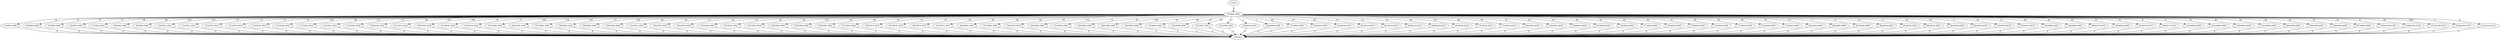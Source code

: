 digraph "" { 
1[ label="(1)root"];
2[ label="(2)3894-3894"];
3[ label="(3)3896-3896"];
4[ label="(4)3898-3898"];
5[ label="(5)3900-3900"];
6[ label="(6)3902-3902"];
7[ label="(7)3904-3904"];
8[ label="(8)3906-3906"];
9[ label="(9)3908-3908"];
10[ label="(10)3910-3910"];
11[ label="(11)3912-3912"];
12[ label="(12)3914-3914"];
13[ label="(13)3916-3916"];
14[ label="(14)3918-3918"];
15[ label="(15)3920-3920"];
17[ label="(17)3924-3924"];
16[ label="(16)3922-3922"];
19[ label="(19)3928-3928"];
18[ label="(18)3926-3926"];
21[ label="(21)3932-3932"];
20[ label="(20)3930-3930"];
23[ label="(23)3936-3936"];
22[ label="(22)3934-3934"];
25[ label="(25)3940-3940"];
24[ label="(24)3938-3938"];
27[ label="(27)3944-3944"];
26[ label="(26)3942-3942"];
29[ label="(29)3948-3948"];
28[ label="(28)3946-3946"];
31[ label="(31)3952-3952"];
30[ label="(30)3950-3950"];
34[ label="(34)3958-3958"];
35[ label="(35)3960-3960"];
32[ label="(32)3954-3954"];
33[ label="(33)3956-3956"];
38[ label="(38)3966-3966"];
39[ label="(39)3968-3968"];
36[ label="(36)3962-3962"];
37[ label="(37)3964-3964"];
42[ label="(42)3974-3974"];
43[ label="(43)3976-3976"];
40[ label="(40)3970-3970"];
41[ label="(41)3972-3972"];
46[ label="(46)3982-3982"];
47[ label="(47)3984-3984"];
44[ label="(44)3978-3978"];
45[ label="(45)3980-3980"];
51[ label="(51)3992-3992"];
50[ label="(50)3990-3990"];
49[ label="(49)3988-3988"];
48[ label="(48)3986-3986"];
55[ label="(55)4001-4001"];
54[ label="(54)3999-3999"];
53[ label="(53)3997-3997"];
52[ label="(52)3995-3995"];
59[ label="(59)4010-4010"];
58[ label="(58)4008-4008"];
57[ label="(57)4005-4005"];
56[ label="(56)4003-4003"];
63[ label="(63)4018-4018"];
62[ label="(62)4016-4016"];
61[ label="(61)4014-4014"];
60[ label="(60)4012-4012"];
68[ label="(68)4028-4028"];
69[ label="(69)4030-4030"];
70[ label="(70)4032-4032"];
71[ label="(71)4034-4034"];
64[ label="(64)4020-4020"];
65[ label="(65)4022-4022"];
66[ label="(66)4024-4024"];
67[ label="(67)4026-4026"];
76[ label="(76)4044-4044"];
77[ label="(77)4046-4046"];
78[ label="(78)4048-4048"];
79[ label="(79)4050-4050"];
72[ label="(72)4036-4036"];
73[ label="(73)4038-4038"];
74[ label="(74)4040-4040"];
75[ label="(75)4042-4042"];
85[ label="(85)4062-4062"];
84[ label="(84)4060-4060"];
87[ label="(87)4066-4066"];
86[ label="(86)4064-4064"];
81[ label="(81)4054-4054"];
80[ label="(80)4052-4052"];
83[ label="(83)4058-4058"];
82[ label="(82)4056-4056"];
93[ label="(93)4078-4078"];
92[ label="(92)4076-4076"];
95[ label="(95)4082-4082"];
94[ label="(94)4080-4080"];
89[ label="(89)4070-4070"];
88[ label="(88)4068-4068"];
91[ label="(91)4074-4074"];
90[ label="(90)4072-4072"];
102[ label="(102)4096-4096"];
103[ label="(103)4098-4098"];
100[ label="(100)4092-4092"];
101[ label="(101)4094-4094"];
98[ label="(98)4088-4088"];
99[ label="(99)4090-4090"];
96[ label="(96)4084-4084"];
97[ label="(97)4086-4086"];
108[ label="(108)4108-4108"];
109[ label="(109)exit"];
106[ label="(106)4104-4104"];
107[ label="(107)4106-4106"];
104[ label="(104)4100-4100"];
105[ label="(105)4102-4102"];
1->2[ label="E"];
2->58[ label="1"];
2->59[ label="2"];
2->104[ label="3"];
2->81[ label="4"];
2->82[ label="5"];
2->87[ label="6"];
2->84[ label="7"];
2->90[ label="8"];
2->102[ label="9"];
2->97[ label="10"];
2->92[ label="11"];
2->61[ label="12"];
2->62[ label="13"];
2->65[ label="14"];
2->91[ label="15"];
2->66[ label="16"];
2->26[ label="17"];
2->64[ label="18"];
2->60[ label="19"];
2->63[ label="20"];
2->86[ label="21"];
2->3[ label="22"];
2->85[ label="23"];
2->93[ label="24"];
2->88[ label="25"];
2->94[ label="26"];
2->99[ label="28"];
2->100[ label="29"];
2->80[ label="30"];
2->79[ label="31"];
2->96[ label="32"];
2->103[ label="33"];
2->40[ label="34"];
2->43[ label="35"];
2->31[ label="36"];
2->18[ label="38"];
2->32[ label="39"];
2->39[ label="40"];
2->42[ label="41"];
2->47[ label="42"];
2->52[ label="43"];
2->53[ label="44"];
2->54[ label="45"];
2->55[ label="46"];
2->56[ label="47"];
2->57[ label="48"];
2->95[ label="49"];
2->4[ label="51"];
2->19[ label="52"];
2->30[ label="53"];
2->34[ label="54"];
2->35[ label="55"];
2->36[ label="56"];
2->46[ label="58"];
2->50[ label="59"];
2->106[ label="60"];
2->101[ label="61"];
2->83[ label="62"];
2->89[ label="63"];
2->98[ label="64"];
2->11[ label="67"];
2->28[ label="68"];
2->105[ label="70"];
2->51[ label="71"];
2->6[ label="73"];
2->12[ label="74"];
2->13[ label="75"];
2->14[ label="76"];
2->22[ label="77"];
2->23[ label="78"];
2->37[ label="79"];
2->41[ label="80"];
2->44[ label="81"];
2->48[ label="82"];
2->67[ label="84"];
2->68[ label="85"];
2->70[ label="86"];
2->71[ label="87"];
2->72[ label="88"];
2->73[ label="89"];
2->74[ label="90"];
2->75[ label="91"];
2->76[ label="92"];
2->77[ label="93"];
2->78[ label="94"];
2->33[ label="95"];
2->17[ label="96"];
2->5[ label="97"];
2->7[ label="98"];
2->8[ label="99"];
2->9[ label="100"];
2->10[ label="101"];
2->15[ label="102"];
2->21[ label="103"];
2->25[ label="104"];
2->27[ label="105"];
2->29[ label="106"];
2->38[ label="107"];
2->49[ label="108"];
2->20[ label="109"];
2->69[ label="110"];
2->16[ label="111"];
2->45[ label="112"];
2->24[ label="114"];
2->107[ label="1000"];
2->108[ label="D"];
3->109[ label="E"];
4->109[ label="E"];
5->109[ label="E"];
6->109[ label="E"];
7->109[ label="E"];
8->109[ label="E"];
9->109[ label="E"];
10->109[ label="E"];
11->109[ label="E"];
12->109[ label="E"];
13->109[ label="E"];
14->109[ label="E"];
15->109[ label="E"];
16->109[ label="E"];
17->109[ label="E"];
18->109[ label="E"];
19->109[ label="E"];
20->109[ label="E"];
21->109[ label="E"];
22->109[ label="E"];
23->109[ label="E"];
24->109[ label="E"];
25->109[ label="E"];
26->109[ label="E"];
27->109[ label="E"];
28->109[ label="E"];
29->109[ label="E"];
30->109[ label="E"];
31->109[ label="E"];
32->109[ label="E"];
33->109[ label="E"];
34->109[ label="E"];
35->109[ label="E"];
36->109[ label="E"];
37->109[ label="E"];
38->109[ label="E"];
39->109[ label="E"];
40->109[ label="E"];
41->109[ label="E"];
42->109[ label="E"];
43->109[ label="E"];
44->109[ label="E"];
45->109[ label="E"];
46->109[ label="E"];
47->109[ label="E"];
48->109[ label="E"];
49->109[ label="E"];
50->109[ label="E"];
51->109[ label="E"];
52->109[ label="E"];
53->109[ label="E"];
54->109[ label="E"];
55->109[ label="E"];
56->109[ label="E"];
57->109[ label="E"];
58->109[ label="E"];
59->109[ label="E"];
60->109[ label="E"];
61->109[ label="E"];
62->109[ label="E"];
63->109[ label="E"];
64->109[ label="E"];
65->109[ label="E"];
66->109[ label="E"];
67->109[ label="E"];
68->109[ label="E"];
69->109[ label="E"];
70->109[ label="E"];
71->109[ label="E"];
72->109[ label="E"];
73->109[ label="E"];
74->109[ label="E"];
75->109[ label="E"];
76->109[ label="E"];
77->109[ label="E"];
78->109[ label="E"];
79->109[ label="E"];
80->109[ label="E"];
81->109[ label="E"];
82->109[ label="E"];
83->109[ label="E"];
84->109[ label="E"];
85->109[ label="E"];
86->109[ label="E"];
87->109[ label="E"];
88->109[ label="E"];
89->109[ label="E"];
90->109[ label="E"];
91->109[ label="E"];
92->109[ label="E"];
93->109[ label="E"];
94->109[ label="E"];
95->109[ label="E"];
96->109[ label="E"];
97->109[ label="E"];
98->109[ label="E"];
99->109[ label="E"];
100->109[ label="E"];
101->109[ label="E"];
102->109[ label="E"];
103->109[ label="E"];
104->109[ label="E"];
105->109[ label="E"];
106->109[ label="E"];
107->109[ label="E"];
108->109[ label="E"];
}